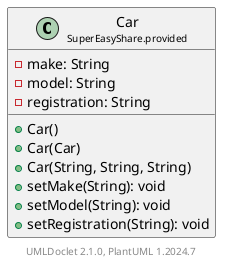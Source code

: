 @startuml
    set namespaceSeparator none
    hide empty fields
    hide empty methods

    class "<size:14>Car\n<size:10>SuperEasyShare.provided" as SuperEasyShare.provided.Car [[Car.html]] {
        -make: String
        -model: String
        -registration: String
        +Car()
        +Car(Car)
        +Car(String, String, String)
        +setMake(String): void
        +setModel(String): void
        +setRegistration(String): void
    }

    center footer UMLDoclet 2.1.0, PlantUML %version()
@enduml
